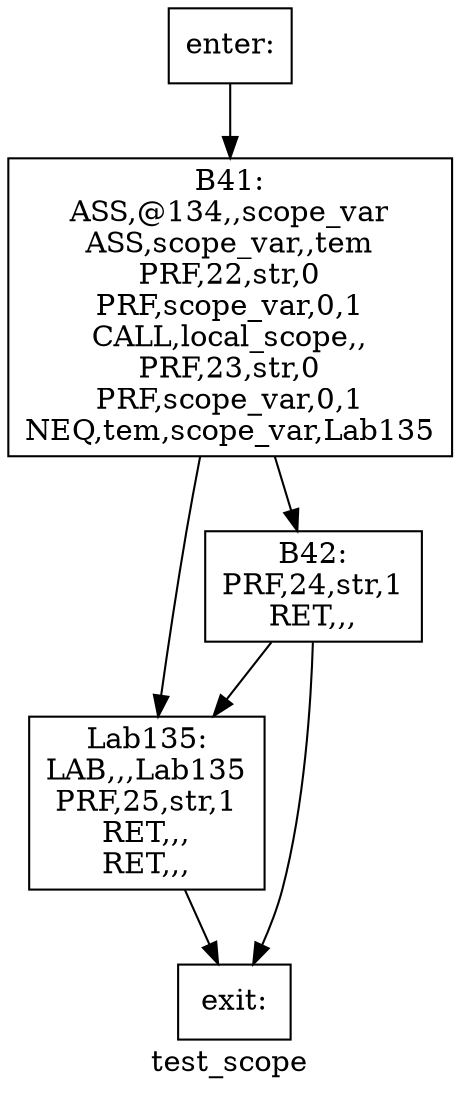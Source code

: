 digraph test_scope{
label =test_scope
B41[label="B41:\nASS,@134,,scope_var\nASS,scope_var,,tem\nPRF,22,str,0\nPRF,scope_var,0,1\nCALL,local_scope,,\nPRF,23,str,0\nPRF,scope_var,0,1\nNEQ,tem,scope_var,Lab135\n" shape=box]
B42[label="B42:\nPRF,24,str,1\nRET,,,\n" shape=box]
Lab135[label="Lab135:\nLAB,,,Lab135\nPRF,25,str,1\nRET,,,\nRET,,,\n" shape=box]
enter[label="enter:\n" shape=box]
exit[label="exit:\n" shape=box]
B41->B42
B41->Lab135
B42->Lab135
B42->exit
Lab135->exit
enter->B41
}
